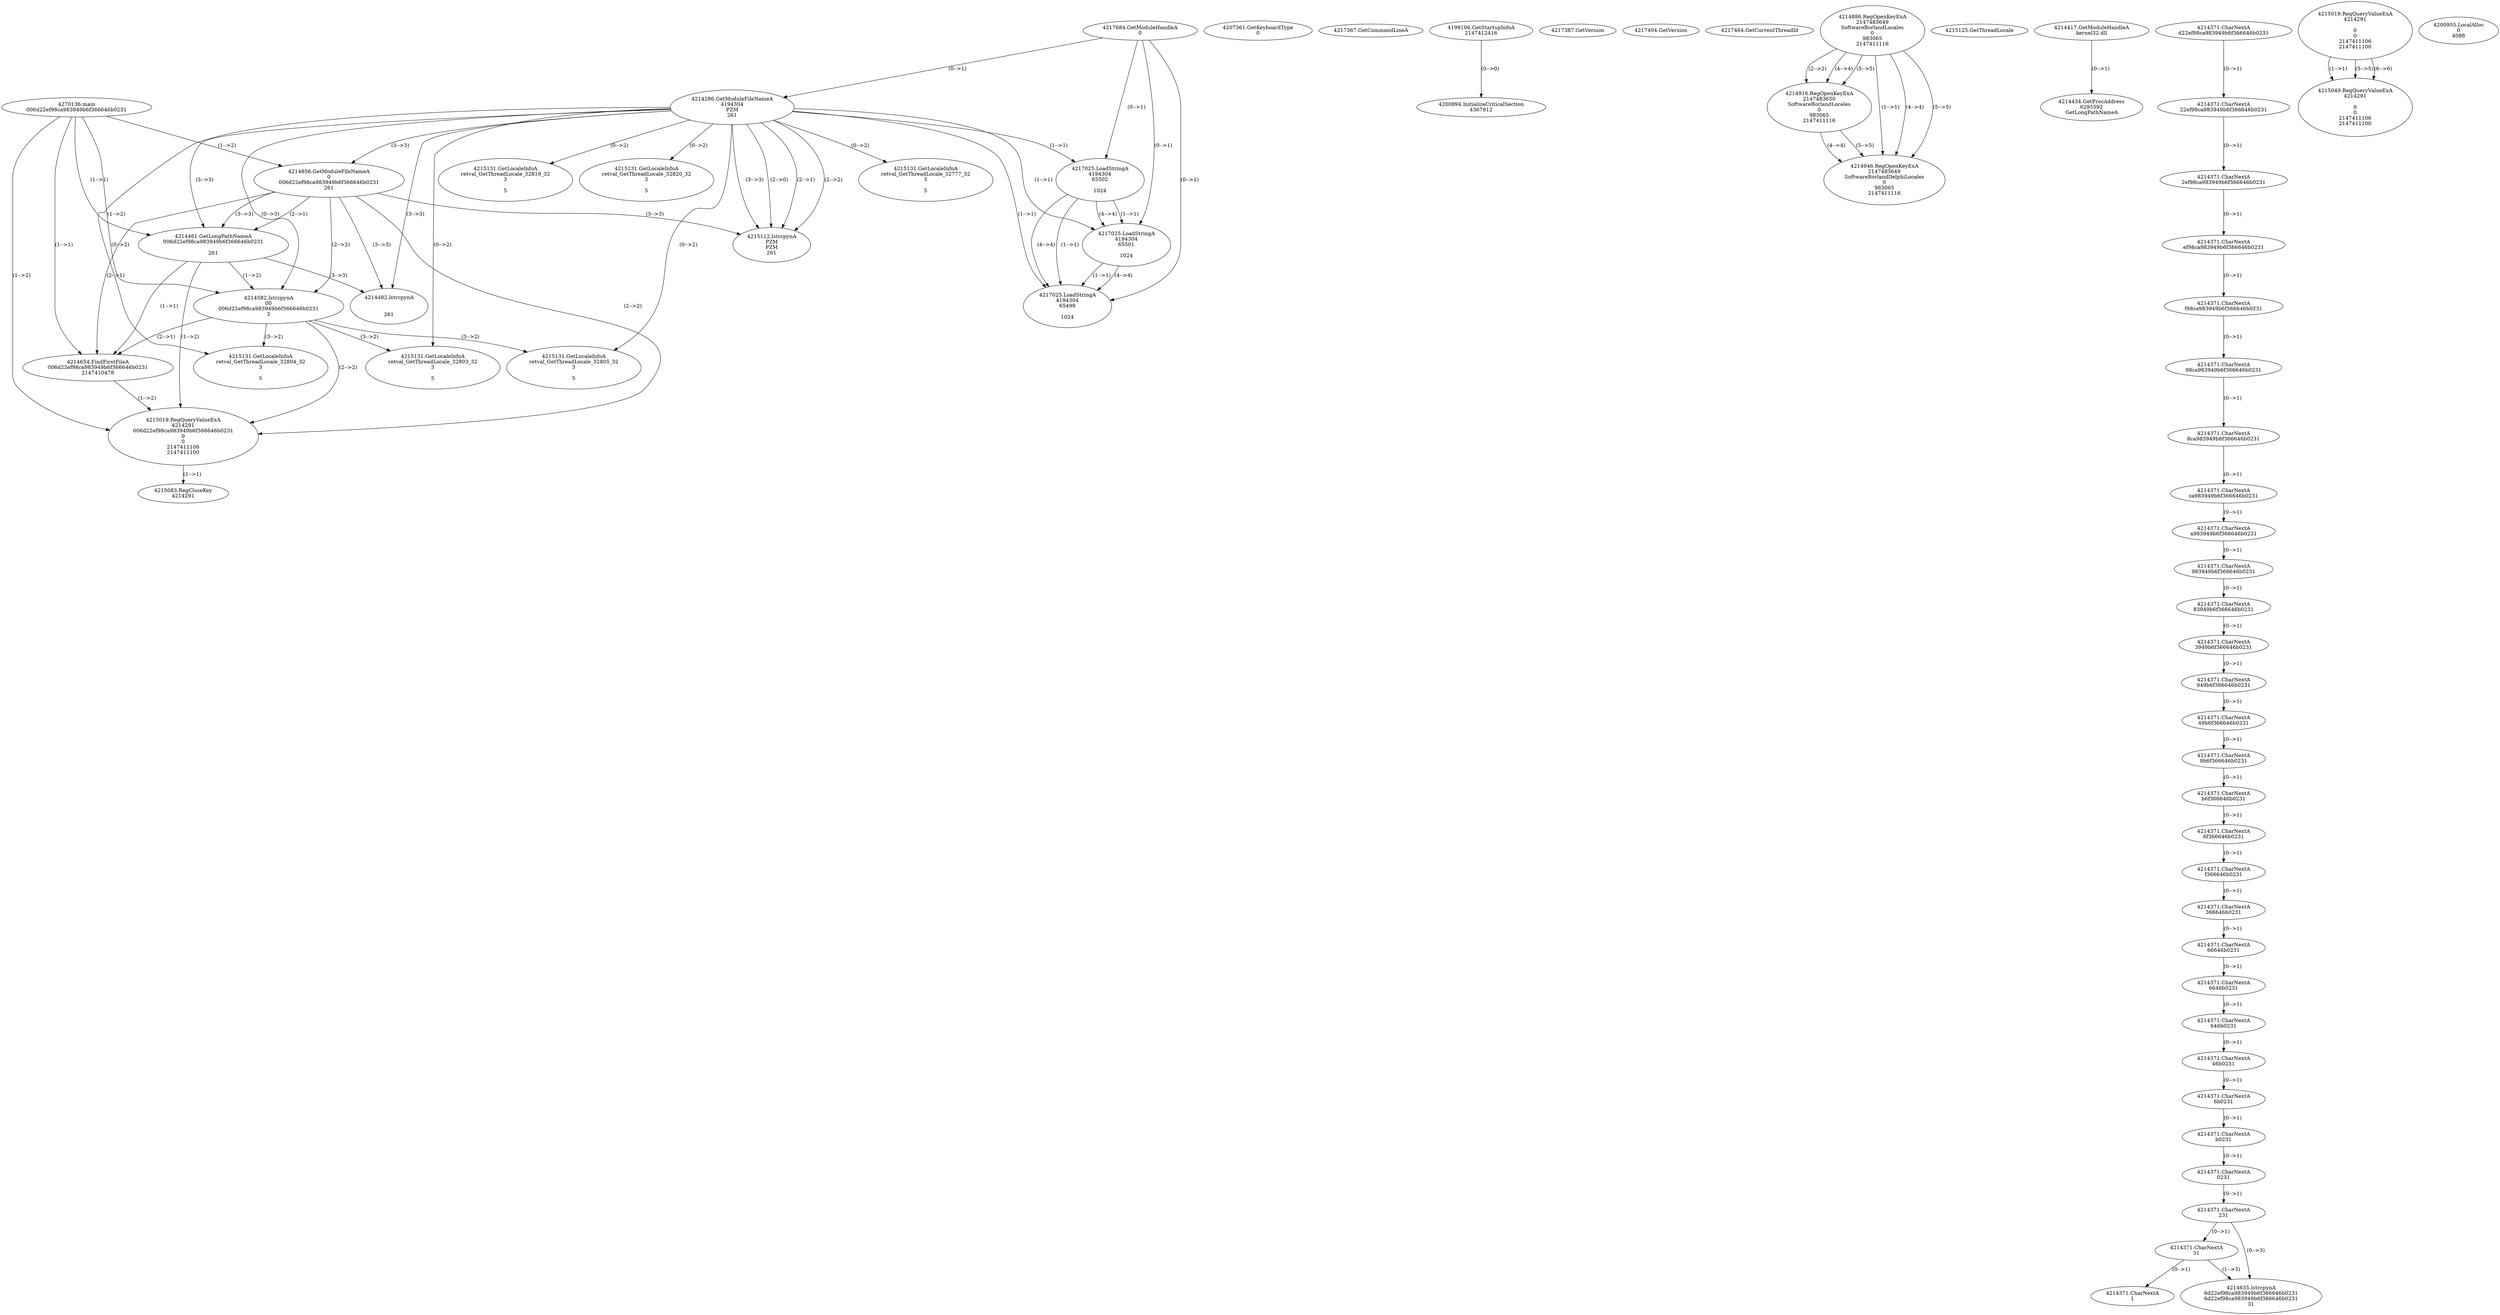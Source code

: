 // Global SCDG with merge call
digraph {
	0 [label="4270136.main
006d22ef98ca983949b6f366646b0231"]
	1 [label="4217684.GetModuleHandleA
0"]
	2 [label="4207361.GetKeyboardType
0"]
	3 [label="4217367.GetCommandLineA
"]
	4 [label="4199106.GetStartupInfoA
2147412416"]
	5 [label="4217387.GetVersion
"]
	6 [label="4217404.GetVersion
"]
	7 [label="4217464.GetCurrentThreadId
"]
	8 [label="4214286.GetModuleFileNameA
4194304
PZM
261"]
	1 -> 8 [label="(0-->1)"]
	9 [label="4214856.GetModuleFileNameA
0
006d22ef98ca983949b6f366646b0231
261"]
	0 -> 9 [label="(1-->2)"]
	8 -> 9 [label="(3-->3)"]
	10 [label="4214886.RegOpenKeyExA
2147483649
Software\Borland\Locales
0
983065
2147411116"]
	11 [label="4214916.RegOpenKeyExA
2147483650
Software\Borland\Locales
0
983065
2147411116"]
	10 -> 11 [label="(2-->2)"]
	10 -> 11 [label="(4-->4)"]
	10 -> 11 [label="(5-->5)"]
	12 [label="4214946.RegOpenKeyExA
2147483649
Software\Borland\Delphi\Locales
0
983065
2147411116"]
	10 -> 12 [label="(1-->1)"]
	10 -> 12 [label="(4-->4)"]
	11 -> 12 [label="(4-->4)"]
	10 -> 12 [label="(5-->5)"]
	11 -> 12 [label="(5-->5)"]
	13 [label="4215112.lstrcpynA
PZM
PZM
261"]
	8 -> 13 [label="(2-->1)"]
	8 -> 13 [label="(2-->2)"]
	8 -> 13 [label="(3-->3)"]
	9 -> 13 [label="(3-->3)"]
	8 -> 13 [label="(2-->0)"]
	14 [label="4215125.GetThreadLocale
"]
	15 [label="4215131.GetLocaleInfoA
retval_GetThreadLocale_32777_32
3

5"]
	8 -> 15 [label="(0-->2)"]
	16 [label="4217025.LoadStringA
4194304
65502

1024"]
	1 -> 16 [label="(0-->1)"]
	8 -> 16 [label="(1-->1)"]
	17 [label="4217025.LoadStringA
4194304
65501

1024"]
	1 -> 17 [label="(0-->1)"]
	8 -> 17 [label="(1-->1)"]
	16 -> 17 [label="(1-->1)"]
	16 -> 17 [label="(4-->4)"]
	18 [label="4217025.LoadStringA
4194304
65499

1024"]
	1 -> 18 [label="(0-->1)"]
	8 -> 18 [label="(1-->1)"]
	16 -> 18 [label="(1-->1)"]
	17 -> 18 [label="(1-->1)"]
	16 -> 18 [label="(4-->4)"]
	17 -> 18 [label="(4-->4)"]
	19 [label="4214417.GetModuleHandleA
kernel32.dll"]
	20 [label="4214434.GetProcAddress
6295592
GetLongPathNameA"]
	19 -> 20 [label="(0-->1)"]
	21 [label="4214461.GetLongPathNameA
006d22ef98ca983949b6f366646b0231

261"]
	0 -> 21 [label="(1-->1)"]
	9 -> 21 [label="(2-->1)"]
	8 -> 21 [label="(3-->3)"]
	9 -> 21 [label="(3-->3)"]
	22 [label="4214582.lstrcpynA
00
006d22ef98ca983949b6f366646b0231
3"]
	0 -> 22 [label="(1-->2)"]
	9 -> 22 [label="(2-->2)"]
	21 -> 22 [label="(1-->2)"]
	8 -> 22 [label="(0-->3)"]
	23 [label="4214371.CharNextA
d22ef98ca983949b6f366646b0231"]
	24 [label="4214371.CharNextA
22ef98ca983949b6f366646b0231"]
	23 -> 24 [label="(0-->1)"]
	25 [label="4214371.CharNextA
2ef98ca983949b6f366646b0231"]
	24 -> 25 [label="(0-->1)"]
	26 [label="4214371.CharNextA
ef98ca983949b6f366646b0231"]
	25 -> 26 [label="(0-->1)"]
	27 [label="4214371.CharNextA
f98ca983949b6f366646b0231"]
	26 -> 27 [label="(0-->1)"]
	28 [label="4214371.CharNextA
98ca983949b6f366646b0231"]
	27 -> 28 [label="(0-->1)"]
	29 [label="4214371.CharNextA
8ca983949b6f366646b0231"]
	28 -> 29 [label="(0-->1)"]
	30 [label="4214371.CharNextA
ca983949b6f366646b0231"]
	29 -> 30 [label="(0-->1)"]
	31 [label="4214371.CharNextA
a983949b6f366646b0231"]
	30 -> 31 [label="(0-->1)"]
	32 [label="4214371.CharNextA
983949b6f366646b0231"]
	31 -> 32 [label="(0-->1)"]
	33 [label="4214371.CharNextA
83949b6f366646b0231"]
	32 -> 33 [label="(0-->1)"]
	34 [label="4214371.CharNextA
3949b6f366646b0231"]
	33 -> 34 [label="(0-->1)"]
	35 [label="4214371.CharNextA
949b6f366646b0231"]
	34 -> 35 [label="(0-->1)"]
	36 [label="4214371.CharNextA
49b6f366646b0231"]
	35 -> 36 [label="(0-->1)"]
	37 [label="4214371.CharNextA
9b6f366646b0231"]
	36 -> 37 [label="(0-->1)"]
	38 [label="4214371.CharNextA
b6f366646b0231"]
	37 -> 38 [label="(0-->1)"]
	39 [label="4214371.CharNextA
6f366646b0231"]
	38 -> 39 [label="(0-->1)"]
	40 [label="4214371.CharNextA
f366646b0231"]
	39 -> 40 [label="(0-->1)"]
	41 [label="4214371.CharNextA
366646b0231"]
	40 -> 41 [label="(0-->1)"]
	42 [label="4214371.CharNextA
66646b0231"]
	41 -> 42 [label="(0-->1)"]
	43 [label="4214371.CharNextA
6646b0231"]
	42 -> 43 [label="(0-->1)"]
	44 [label="4214371.CharNextA
646b0231"]
	43 -> 44 [label="(0-->1)"]
	45 [label="4214371.CharNextA
46b0231"]
	44 -> 45 [label="(0-->1)"]
	46 [label="4214371.CharNextA
6b0231"]
	45 -> 46 [label="(0-->1)"]
	47 [label="4214371.CharNextA
b0231"]
	46 -> 47 [label="(0-->1)"]
	48 [label="4214371.CharNextA
0231"]
	47 -> 48 [label="(0-->1)"]
	49 [label="4214371.CharNextA
231"]
	48 -> 49 [label="(0-->1)"]
	50 [label="4214371.CharNextA
31"]
	49 -> 50 [label="(0-->1)"]
	51 [label="4214371.CharNextA
1"]
	50 -> 51 [label="(0-->1)"]
	52 [label="4214635.lstrcpynA
6d22ef98ca983949b6f366646b0231
6d22ef98ca983949b6f366646b0231
31"]
	49 -> 52 [label="(0-->3)"]
	50 -> 52 [label="(1-->3)"]
	53 [label="4214654.FindFirstFileA
006d22ef98ca983949b6f366646b0231
2147410478"]
	0 -> 53 [label="(1-->1)"]
	9 -> 53 [label="(2-->1)"]
	21 -> 53 [label="(1-->1)"]
	22 -> 53 [label="(2-->1)"]
	54 [label="4215019.RegQueryValueExA
4214291
006d22ef98ca983949b6f366646b0231
0
0
2147411106
2147411100"]
	0 -> 54 [label="(1-->2)"]
	9 -> 54 [label="(2-->2)"]
	21 -> 54 [label="(1-->2)"]
	22 -> 54 [label="(2-->2)"]
	53 -> 54 [label="(1-->2)"]
	55 [label="4215083.RegCloseKey
4214291"]
	54 -> 55 [label="(1-->1)"]
	56 [label="4215131.GetLocaleInfoA
retval_GetThreadLocale_32803_32
3

5"]
	8 -> 56 [label="(0-->2)"]
	22 -> 56 [label="(3-->2)"]
	57 [label="4214482.lstrcpynA


261"]
	8 -> 57 [label="(3-->3)"]
	9 -> 57 [label="(3-->3)"]
	21 -> 57 [label="(3-->3)"]
	58 [label="4215019.RegQueryValueExA
4214291

0
0
2147411106
2147411100"]
	59 [label="4215049.RegQueryValueExA
4214291

0
0
2147411106
2147411100"]
	58 -> 59 [label="(1-->1)"]
	58 -> 59 [label="(5-->5)"]
	58 -> 59 [label="(6-->6)"]
	60 [label="4215131.GetLocaleInfoA
retval_GetThreadLocale_32819_32
3

5"]
	8 -> 60 [label="(0-->2)"]
	61 [label="4215131.GetLocaleInfoA
retval_GetThreadLocale_32820_32
3

5"]
	8 -> 61 [label="(0-->2)"]
	62 [label="4200894.InitializeCriticalSection
4367812"]
	4 -> 62 [label="(0-->0)"]
	63 [label="4200955.LocalAlloc
0
4088"]
	64 [label="4215131.GetLocaleInfoA
retval_GetThreadLocale_32805_32
3

5"]
	8 -> 64 [label="(0-->2)"]
	22 -> 64 [label="(3-->2)"]
	65 [label="4215131.GetLocaleInfoA
retval_GetThreadLocale_32804_32
3

5"]
	8 -> 65 [label="(0-->2)"]
	22 -> 65 [label="(3-->2)"]
}
